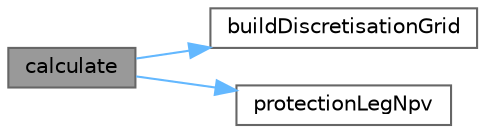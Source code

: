 digraph "calculate"
{
 // INTERACTIVE_SVG=YES
 // LATEX_PDF_SIZE
  bgcolor="transparent";
  edge [fontname=Helvetica,fontsize=10,labelfontname=Helvetica,labelfontsize=10];
  node [fontname=Helvetica,fontsize=10,shape=box,height=0.2,width=0.4];
  rankdir="LR";
  Node1 [label="calculate",height=0.2,width=0.4,color="gray40", fillcolor="grey60", style="filled", fontcolor="black",tooltip=" "];
  Node1 -> Node2 [color="steelblue1",style="solid"];
  Node2 [label="buildDiscretisationGrid",height=0.2,width=0.4,color="grey40", fillcolor="white", style="filled",URL="$classore_1_1data_1_1_risk_participation_agreement_base_engine.html#a19fa7bb64d14323e611ea636f50726ea",tooltip=" "];
  Node1 -> Node3 [color="steelblue1",style="solid"];
  Node3 [label="protectionLegNpv",height=0.2,width=0.4,color="grey40", fillcolor="white", style="filled",URL="$classore_1_1data_1_1_risk_participation_agreement_base_engine.html#a469ecd4d7deacd2c23aabfa700b79bdf",tooltip=" "];
}

